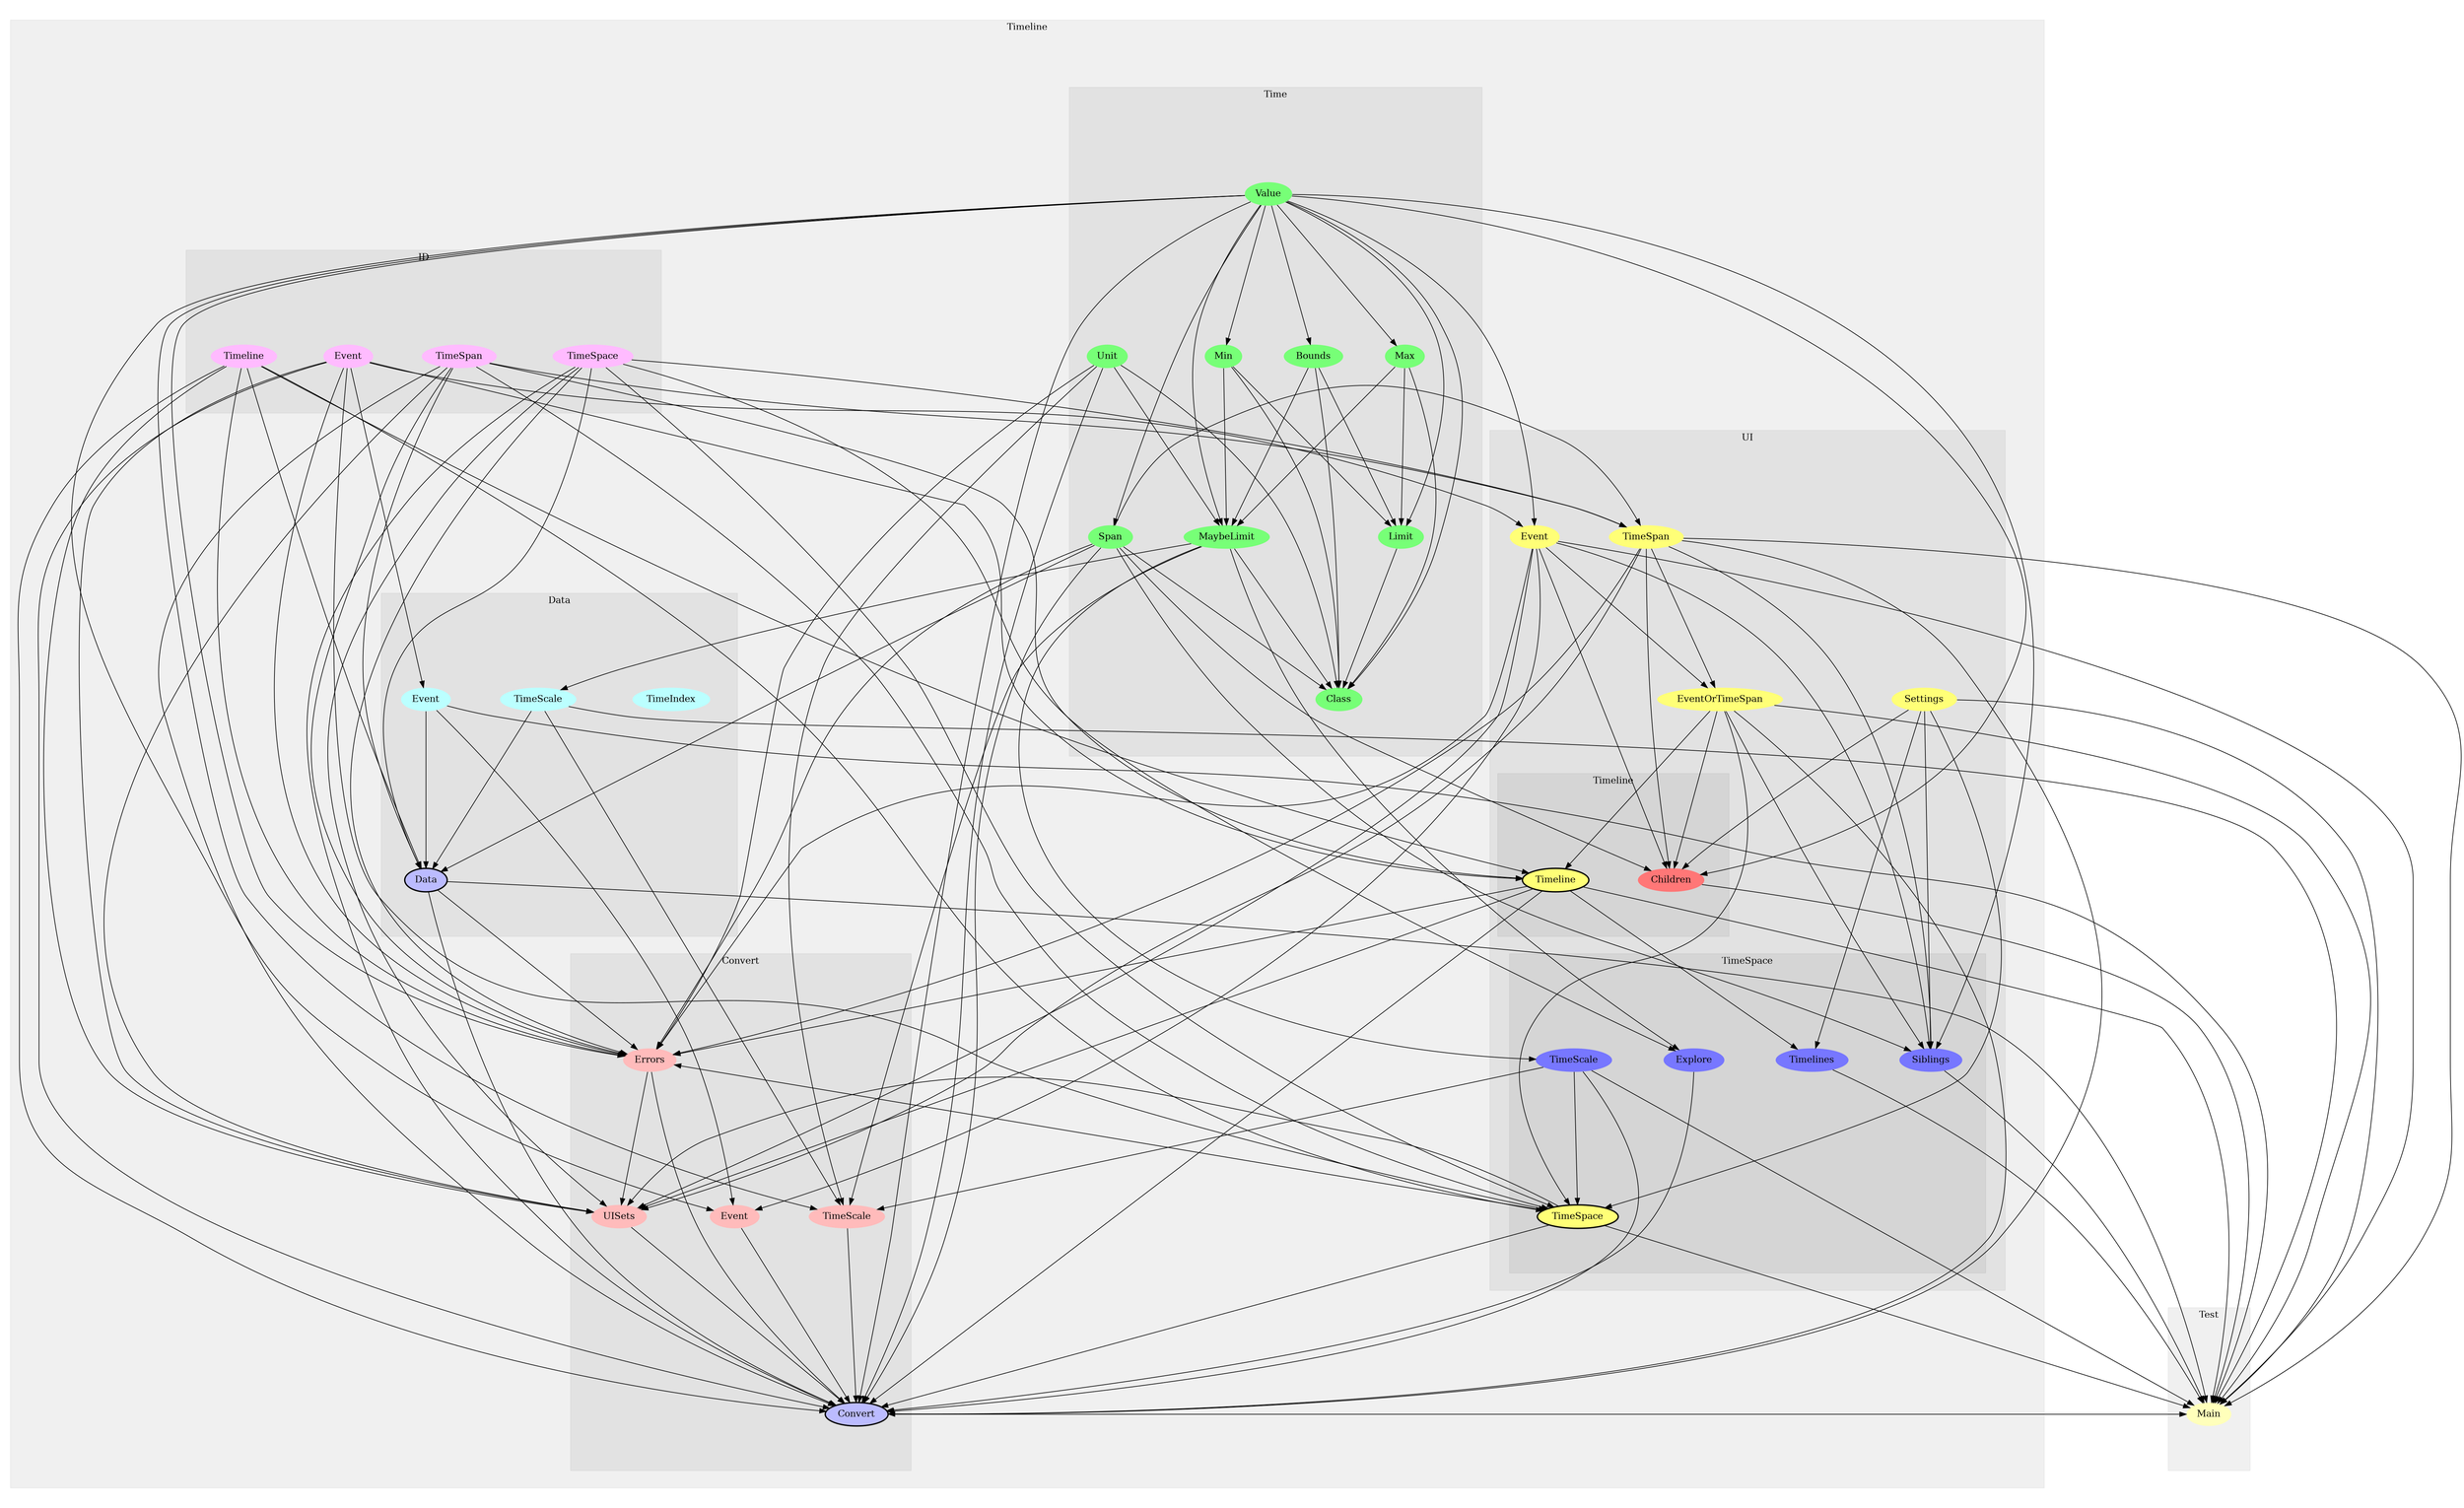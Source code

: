 digraph Modules {
size="48,32";
ratio="fill";
subgraph cluster_0 {
label="Test";
color="#0000000F";
style="filled";
u33[label="Main",style="filled",fillcolor="#ffffbb",penwidth="0"];

}
subgraph cluster_1 {
label="Timeline";
color="#0000000F";
style="filled";
subgraph cluster_2 {
label="Convert";
color="#0000000F";
style="filled";
u12[label="Convert",style="filled,bold",fillcolor="#bbbbff"];
u3[label="Event",style="filled",fillcolor="#ffbbbb",penwidth="0"];
u4[label="UISets",style="filled",fillcolor="#ffbbbb",penwidth="0"];
u5[label="TimeScale",style="filled",fillcolor="#ffbbbb",penwidth="0"];
u6[label="Errors",style="filled",fillcolor="#ffbbbb",penwidth="0"];

}
subgraph cluster_3 {
label="Data";
color="#0000000F";
style="filled";
u11[label="Data",style="filled,bold",fillcolor="#bbbbff"];
u0[label="TimeIndex",style="filled",fillcolor="#bbffff",penwidth="0"];
u1[label="Event",style="filled",fillcolor="#bbffff",penwidth="0"];
u2[label="TimeScale",style="filled",fillcolor="#bbffff",penwidth="0"];

}
subgraph cluster_4 {
label="ID";
color="#0000000F";
style="filled";
u7[label="Timeline",style="filled",fillcolor="#ffbbff",penwidth="0"];
u8[label="TimeSpace",style="filled",fillcolor="#ffbbff",penwidth="0"];
u9[label="TimeSpan",style="filled",fillcolor="#ffbbff",penwidth="0"];
u10[label="Event",style="filled",fillcolor="#ffbbff",penwidth="0"];

}
subgraph cluster_5 {
label="Time";
color="#0000000F";
style="filled";
u24[label="Unit",style="filled",fillcolor="#77ff77",penwidth="0"];
u25[label="Span",style="filled",fillcolor="#77ff77",penwidth="0"];
u26[label="MaybeLimit",style="filled",fillcolor="#77ff77",penwidth="0"];
u27[label="Class",style="filled",fillcolor="#77ff77",penwidth="0"];
u28[label="Value",style="filled",fillcolor="#77ff77",penwidth="0"];
u29[label="Bounds",style="filled",fillcolor="#77ff77",penwidth="0"];
u30[label="Limit",style="filled",fillcolor="#77ff77",penwidth="0"];
u31[label="Max",style="filled",fillcolor="#77ff77",penwidth="0"];
u32[label="Min",style="filled",fillcolor="#77ff77",penwidth="0"];

}
subgraph cluster_6 {
label="UI";
color="#0000000F";
style="filled";
u13[label="EventOrTimeSpan",style="filled",fillcolor="#ffff77",penwidth="0"];
u15[label="Settings",style="filled",fillcolor="#ffff77",penwidth="0"];
u18[label="TimeSpan",style="filled",fillcolor="#ffff77",penwidth="0"];
u19[label="Event",style="filled",fillcolor="#ffff77",penwidth="0"];
subgraph cluster_7 {
label="TimeSpace";
color="#0000000F";
style="filled";
u17[label="TimeSpace",style="filled,bold",fillcolor="#ffff77"];
u20[label="TimeScale",style="filled",fillcolor="#7777ff",penwidth="0"];
u21[label="Siblings",style="filled",fillcolor="#7777ff",penwidth="0"];
u22[label="Explore",style="filled",fillcolor="#7777ff",penwidth="0"];
u23[label="Timelines",style="filled",fillcolor="#7777ff",penwidth="0"];

}
subgraph cluster_8 {
label="Timeline";
color="#0000000F";
style="filled";
u16[label="Timeline",style="filled,bold",fillcolor="#ffff77"];
u14[label="Children",style="filled",fillcolor="#ff7777",penwidth="0"];

}

}

}
u10 -> u1;
u26 -> u2;
u1 -> u3;
u19 -> u3;
u28 -> u3;
u6 -> u4;
u7 -> u4;
u8 -> u4;
u9 -> u4;
u10 -> u4;
u16 -> u4;
u17 -> u4;
u18 -> u4;
u19 -> u4;
u2 -> u5;
u20 -> u5;
u24 -> u5;
u26 -> u5;
u28 -> u5;
u7 -> u6;
u8 -> u6;
u9 -> u6;
u10 -> u6;
u11 -> u6;
u16 -> u6;
u17 -> u6;
u18 -> u6;
u19 -> u6;
u24 -> u6;
u25 -> u6;
u28 -> u6;
u1 -> u11;
u2 -> u11;
u7 -> u11;
u8 -> u11;
u9 -> u11;
u25 -> u11;
u3 -> u12;
u4 -> u12;
u5 -> u12;
u6 -> u12;
u7 -> u12;
u8 -> u12;
u9 -> u12;
u10 -> u12;
u11 -> u12;
u13 -> u12;
u16 -> u12;
u17 -> u12;
u18 -> u12;
u20 -> u12;
u22 -> u12;
u24 -> u12;
u25 -> u12;
u28 -> u12;
u18 -> u13;
u19 -> u13;
u13 -> u14;
u15 -> u14;
u18 -> u14;
u19 -> u14;
u25 -> u14;
u28 -> u14;
u7 -> u16;
u9 -> u16;
u10 -> u16;
u13 -> u16;
u7 -> u17;
u8 -> u17;
u9 -> u17;
u10 -> u17;
u13 -> u17;
u15 -> u17;
u20 -> u17;
u8 -> u18;
u9 -> u18;
u25 -> u18;
u10 -> u19;
u28 -> u19;
u26 -> u20;
u13 -> u21;
u15 -> u21;
u18 -> u21;
u19 -> u21;
u25 -> u21;
u28 -> u21;
u8 -> u22;
u26 -> u22;
u15 -> u23;
u16 -> u23;
u28 -> u25;
u24 -> u26;
u28 -> u26;
u29 -> u26;
u31 -> u26;
u32 -> u26;
u24 -> u27;
u25 -> u27;
u26 -> u27;
u28 -> u27;
u29 -> u27;
u30 -> u27;
u31 -> u27;
u32 -> u27;
u28 -> u29;
u28 -> u30;
u29 -> u30;
u31 -> u30;
u32 -> u30;
u28 -> u31;
u28 -> u32;
u1 -> u33;
u2 -> u33;
u11 -> u33;
u12 -> u33;
u13 -> u33;
u14 -> u33;
u15 -> u33;
u16 -> u33;
u17 -> u33;
u18 -> u33;
u19 -> u33;
u20 -> u33;
u21 -> u33;
u23 -> u33;

}
